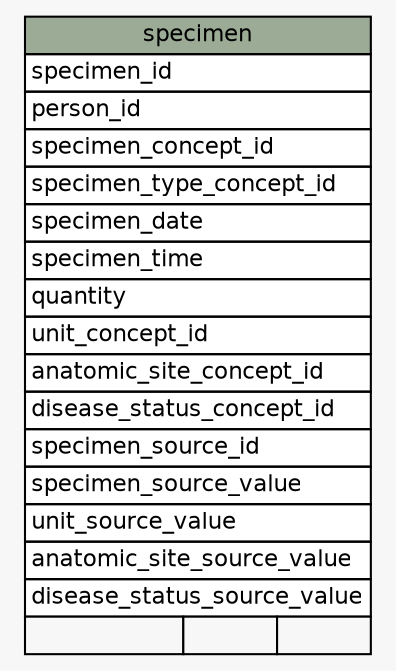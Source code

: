 // dot 2.38.0 on Linux 3.16.0-38-generic
// SchemaSpy rev 590
digraph "specimen" {
  graph [
    rankdir="RL"
    bgcolor="#f7f7f7"
    nodesep="0.18"
    ranksep="0.46"
    fontname="Helvetica"
    fontsize="11"
  ];
  node [
    fontname="Helvetica"
    fontsize="11"
    shape="plaintext"
  ];
  edge [
    arrowsize="0.8"
  ];
  "specimen" [
    label=<
    <TABLE BORDER="0" CELLBORDER="1" CELLSPACING="0" BGCOLOR="#ffffff">
      <TR><TD COLSPAN="3" BGCOLOR="#9bab96" ALIGN="CENTER">specimen</TD></TR>
      <TR><TD PORT="specimen_id" COLSPAN="3" ALIGN="LEFT">specimen_id</TD></TR>
      <TR><TD PORT="person_id" COLSPAN="3" ALIGN="LEFT">person_id</TD></TR>
      <TR><TD PORT="specimen_concept_id" COLSPAN="3" ALIGN="LEFT">specimen_concept_id</TD></TR>
      <TR><TD PORT="specimen_type_concept_id" COLSPAN="3" ALIGN="LEFT">specimen_type_concept_id</TD></TR>
      <TR><TD PORT="specimen_date" COLSPAN="3" ALIGN="LEFT">specimen_date</TD></TR>
      <TR><TD PORT="specimen_time" COLSPAN="3" ALIGN="LEFT">specimen_time</TD></TR>
      <TR><TD PORT="quantity" COLSPAN="3" ALIGN="LEFT">quantity</TD></TR>
      <TR><TD PORT="unit_concept_id" COLSPAN="3" ALIGN="LEFT">unit_concept_id</TD></TR>
      <TR><TD PORT="anatomic_site_concept_id" COLSPAN="3" ALIGN="LEFT">anatomic_site_concept_id</TD></TR>
      <TR><TD PORT="disease_status_concept_id" COLSPAN="3" ALIGN="LEFT">disease_status_concept_id</TD></TR>
      <TR><TD PORT="specimen_source_id" COLSPAN="3" ALIGN="LEFT">specimen_source_id</TD></TR>
      <TR><TD PORT="specimen_source_value" COLSPAN="3" ALIGN="LEFT">specimen_source_value</TD></TR>
      <TR><TD PORT="unit_source_value" COLSPAN="3" ALIGN="LEFT">unit_source_value</TD></TR>
      <TR><TD PORT="anatomic_site_source_value" COLSPAN="3" ALIGN="LEFT">anatomic_site_source_value</TD></TR>
      <TR><TD PORT="disease_status_source_value" COLSPAN="3" ALIGN="LEFT">disease_status_source_value</TD></TR>
      <TR><TD ALIGN="LEFT" BGCOLOR="#f7f7f7">  </TD><TD ALIGN="RIGHT" BGCOLOR="#f7f7f7">  </TD><TD ALIGN="RIGHT" BGCOLOR="#f7f7f7">  </TD></TR>
    </TABLE>>
    URL="tables/specimen.html"
    tooltip="specimen"
  ];
}
